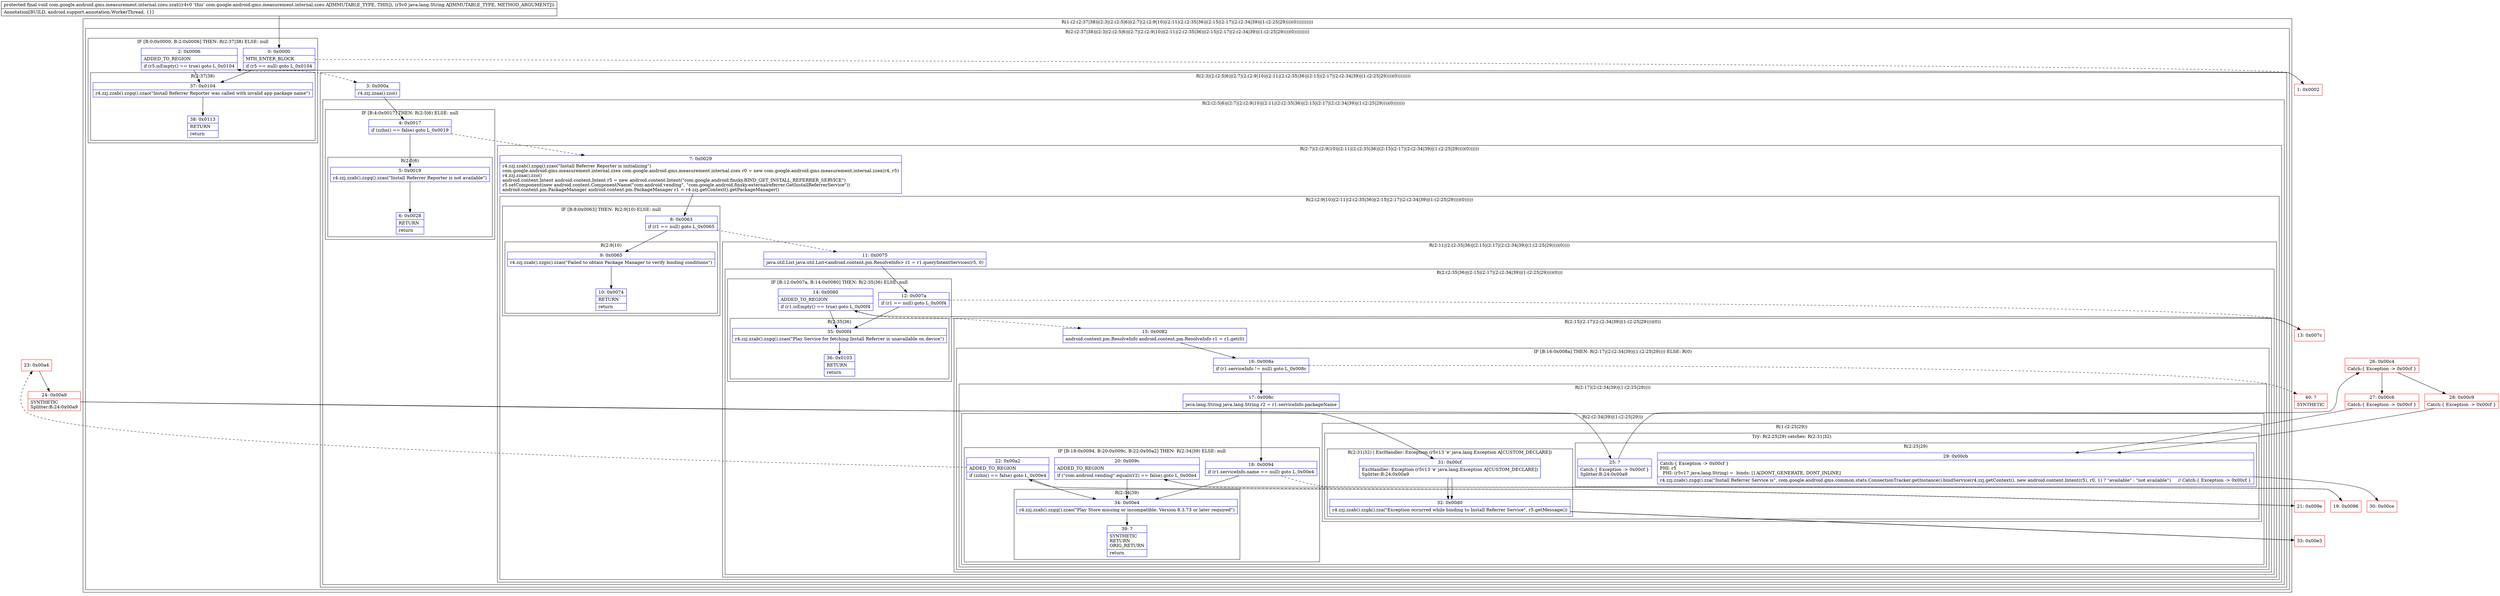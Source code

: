 digraph "CFG forcom.google.android.gms.measurement.internal.zzeu.zzat(Ljava\/lang\/String;)V" {
subgraph cluster_Region_1574156090 {
label = "R(1:(2:(2:37|38)|(2:3|(2:(2:5|6)|(2:7|(2:(2:9|10)|(2:11|(2:(2:35|36)|(2:15|(2:17|(2:(2:34|39)|(1:(2:25|29))))(0))))))))))";
node [shape=record,color=blue];
subgraph cluster_Region_910728731 {
label = "R(2:(2:37|38)|(2:3|(2:(2:5|6)|(2:7|(2:(2:9|10)|(2:11|(2:(2:35|36)|(2:15|(2:17|(2:(2:34|39)|(1:(2:25|29))))(0)))))))))";
node [shape=record,color=blue];
subgraph cluster_IfRegion_602057022 {
label = "IF [B:0:0x0000, B:2:0x0006] THEN: R(2:37|38) ELSE: null";
node [shape=record,color=blue];
Node_0 [shape=record,label="{0\:\ 0x0000|MTH_ENTER_BLOCK\l|if (r5 == null) goto L_0x0104\l}"];
Node_2 [shape=record,label="{2\:\ 0x0006|ADDED_TO_REGION\l|if (r5.isEmpty() == true) goto L_0x0104\l}"];
subgraph cluster_Region_923398569 {
label = "R(2:37|38)";
node [shape=record,color=blue];
Node_37 [shape=record,label="{37\:\ 0x0104|r4.zzj.zzab().zzgq().zzao(\"Install Referrer Reporter was called with invalid app package name\")\l}"];
Node_38 [shape=record,label="{38\:\ 0x0113|RETURN\l|return\l}"];
}
}
subgraph cluster_Region_1998846485 {
label = "R(2:3|(2:(2:5|6)|(2:7|(2:(2:9|10)|(2:11|(2:(2:35|36)|(2:15|(2:17|(2:(2:34|39)|(1:(2:25|29))))(0))))))))";
node [shape=record,color=blue];
Node_3 [shape=record,label="{3\:\ 0x000a|r4.zzj.zzaa().zzo()\l}"];
subgraph cluster_Region_90770092 {
label = "R(2:(2:5|6)|(2:7|(2:(2:9|10)|(2:11|(2:(2:35|36)|(2:15|(2:17|(2:(2:34|39)|(1:(2:25|29))))(0)))))))";
node [shape=record,color=blue];
subgraph cluster_IfRegion_871688294 {
label = "IF [B:4:0x0017] THEN: R(2:5|6) ELSE: null";
node [shape=record,color=blue];
Node_4 [shape=record,label="{4\:\ 0x0017|if (zzhn() == false) goto L_0x0019\l}"];
subgraph cluster_Region_1258865416 {
label = "R(2:5|6)";
node [shape=record,color=blue];
Node_5 [shape=record,label="{5\:\ 0x0019|r4.zzj.zzab().zzgq().zzao(\"Install Referrer Reporter is not available\")\l}"];
Node_6 [shape=record,label="{6\:\ 0x0028|RETURN\l|return\l}"];
}
}
subgraph cluster_Region_148615919 {
label = "R(2:7|(2:(2:9|10)|(2:11|(2:(2:35|36)|(2:15|(2:17|(2:(2:34|39)|(1:(2:25|29))))(0))))))";
node [shape=record,color=blue];
Node_7 [shape=record,label="{7\:\ 0x0029|r4.zzj.zzab().zzgq().zzao(\"Install Referrer Reporter is initializing\")\lcom.google.android.gms.measurement.internal.zzex com.google.android.gms.measurement.internal.zzex r0 = new com.google.android.gms.measurement.internal.zzex(r4, r5)\lr4.zzj.zzaa().zzo()\landroid.content.Intent android.content.Intent r5 = new android.content.Intent(\"com.google.android.finsky.BIND_GET_INSTALL_REFERRER_SERVICE\")\lr5.setComponent(new android.content.ComponentName(\"com.android.vending\", \"com.google.android.finsky.externalreferrer.GetInstallReferrerService\"))\landroid.content.pm.PackageManager android.content.pm.PackageManager r1 = r4.zzj.getContext().getPackageManager()\l}"];
subgraph cluster_Region_596867886 {
label = "R(2:(2:9|10)|(2:11|(2:(2:35|36)|(2:15|(2:17|(2:(2:34|39)|(1:(2:25|29))))(0)))))";
node [shape=record,color=blue];
subgraph cluster_IfRegion_1485633973 {
label = "IF [B:8:0x0063] THEN: R(2:9|10) ELSE: null";
node [shape=record,color=blue];
Node_8 [shape=record,label="{8\:\ 0x0063|if (r1 == null) goto L_0x0065\l}"];
subgraph cluster_Region_1851931034 {
label = "R(2:9|10)";
node [shape=record,color=blue];
Node_9 [shape=record,label="{9\:\ 0x0065|r4.zzj.zzab().zzgn().zzao(\"Failed to obtain Package Manager to verify binding conditions\")\l}"];
Node_10 [shape=record,label="{10\:\ 0x0074|RETURN\l|return\l}"];
}
}
subgraph cluster_Region_1240616615 {
label = "R(2:11|(2:(2:35|36)|(2:15|(2:17|(2:(2:34|39)|(1:(2:25|29))))(0))))";
node [shape=record,color=blue];
Node_11 [shape=record,label="{11\:\ 0x0075|java.util.List java.util.List\<android.content.pm.ResolveInfo\> r1 = r1.queryIntentServices(r5, 0)\l}"];
subgraph cluster_Region_2059492328 {
label = "R(2:(2:35|36)|(2:15|(2:17|(2:(2:34|39)|(1:(2:25|29))))(0)))";
node [shape=record,color=blue];
subgraph cluster_IfRegion_227898497 {
label = "IF [B:12:0x007a, B:14:0x0080] THEN: R(2:35|36) ELSE: null";
node [shape=record,color=blue];
Node_12 [shape=record,label="{12\:\ 0x007a|if (r1 == null) goto L_0x00f4\l}"];
Node_14 [shape=record,label="{14\:\ 0x0080|ADDED_TO_REGION\l|if (r1.isEmpty() == true) goto L_0x00f4\l}"];
subgraph cluster_Region_2002569019 {
label = "R(2:35|36)";
node [shape=record,color=blue];
Node_35 [shape=record,label="{35\:\ 0x00f4|r4.zzj.zzab().zzgq().zzao(\"Play Service for fetching Install Referrer is unavailable on device\")\l}"];
Node_36 [shape=record,label="{36\:\ 0x0103|RETURN\l|return\l}"];
}
}
subgraph cluster_Region_526256739 {
label = "R(2:15|(2:17|(2:(2:34|39)|(1:(2:25|29))))(0))";
node [shape=record,color=blue];
Node_15 [shape=record,label="{15\:\ 0x0082|android.content.pm.ResolveInfo android.content.pm.ResolveInfo r1 = r1.get(0)\l}"];
subgraph cluster_IfRegion_1149429849 {
label = "IF [B:16:0x008a] THEN: R(2:17|(2:(2:34|39)|(1:(2:25|29)))) ELSE: R(0)";
node [shape=record,color=blue];
Node_16 [shape=record,label="{16\:\ 0x008a|if (r1.serviceInfo != null) goto L_0x008c\l}"];
subgraph cluster_Region_2080170029 {
label = "R(2:17|(2:(2:34|39)|(1:(2:25|29))))";
node [shape=record,color=blue];
Node_17 [shape=record,label="{17\:\ 0x008c|java.lang.String java.lang.String r2 = r1.serviceInfo.packageName\l}"];
subgraph cluster_Region_1328453877 {
label = "R(2:(2:34|39)|(1:(2:25|29)))";
node [shape=record,color=blue];
subgraph cluster_IfRegion_1567339183 {
label = "IF [B:18:0x0094, B:20:0x009c, B:22:0x00a2] THEN: R(2:34|39) ELSE: null";
node [shape=record,color=blue];
Node_18 [shape=record,label="{18\:\ 0x0094|if (r1.serviceInfo.name == null) goto L_0x00e4\l}"];
Node_20 [shape=record,label="{20\:\ 0x009c|ADDED_TO_REGION\l|if (\"com.android.vending\".equals(r2) == false) goto L_0x00e4\l}"];
Node_22 [shape=record,label="{22\:\ 0x00a2|ADDED_TO_REGION\l|if (zzhn() == false) goto L_0x00e4\l}"];
subgraph cluster_Region_822068835 {
label = "R(2:34|39)";
node [shape=record,color=blue];
Node_34 [shape=record,label="{34\:\ 0x00e4|r4.zzj.zzab().zzgq().zzao(\"Play Store missing or incompatible. Version 8.3.73 or later required\")\l}"];
Node_39 [shape=record,label="{39\:\ ?|SYNTHETIC\lRETURN\lORIG_RETURN\l|return\l}"];
}
}
subgraph cluster_Region_1083299215 {
label = "R(1:(2:25|29))";
node [shape=record,color=blue];
subgraph cluster_TryCatchRegion_1374009273 {
label = "Try: R(2:25|29) catches: R(2:31|32)";
node [shape=record,color=blue];
subgraph cluster_Region_1189779062 {
label = "R(2:25|29)";
node [shape=record,color=blue];
Node_25 [shape=record,label="{25\:\ ?|Catch:\{ Exception \-\> 0x00cf \}\lSplitter:B:24:0x00a9\l}"];
Node_29 [shape=record,label="{29\:\ 0x00cb|Catch:\{ Exception \-\> 0x00cf \}\lPHI: r5 \l  PHI: (r5v17 java.lang.String) =  binds: [] A[DONT_GENERATE, DONT_INLINE]\l|r4.zzj.zzab().zzgq().zza(\"Install Referrer Service is\", com.google.android.gms.common.stats.ConnectionTracker.getInstance().bindService(r4.zzj.getContext(), new android.content.Intent(r5), r0, 1) ? \"available\" : \"not available\")     \/\/ Catch:\{ Exception \-\> 0x00cf \}\l}"];
}
subgraph cluster_Region_1790407744 {
label = "R(2:31|32) | ExcHandler: Exception (r5v13 'e' java.lang.Exception A[CUSTOM_DECLARE])\l";
node [shape=record,color=blue];
Node_31 [shape=record,label="{31\:\ 0x00cf|ExcHandler: Exception (r5v13 'e' java.lang.Exception A[CUSTOM_DECLARE])\lSplitter:B:24:0x00a9\l}"];
Node_32 [shape=record,label="{32\:\ 0x00d0|r4.zzj.zzab().zzgk().zza(\"Exception occurred while binding to Install Referrer Service\", r5.getMessage())\l}"];
}
}
}
}
}
subgraph cluster_Region_607480747 {
label = "R(0)";
node [shape=record,color=blue];
}
}
}
}
}
}
}
}
}
}
}
subgraph cluster_Region_1790407744 {
label = "R(2:31|32) | ExcHandler: Exception (r5v13 'e' java.lang.Exception A[CUSTOM_DECLARE])\l";
node [shape=record,color=blue];
Node_31 [shape=record,label="{31\:\ 0x00cf|ExcHandler: Exception (r5v13 'e' java.lang.Exception A[CUSTOM_DECLARE])\lSplitter:B:24:0x00a9\l}"];
Node_32 [shape=record,label="{32\:\ 0x00d0|r4.zzj.zzab().zzgk().zza(\"Exception occurred while binding to Install Referrer Service\", r5.getMessage())\l}"];
}
Node_1 [shape=record,color=red,label="{1\:\ 0x0002}"];
Node_13 [shape=record,color=red,label="{13\:\ 0x007c}"];
Node_19 [shape=record,color=red,label="{19\:\ 0x0096}"];
Node_21 [shape=record,color=red,label="{21\:\ 0x009e}"];
Node_23 [shape=record,color=red,label="{23\:\ 0x00a4}"];
Node_24 [shape=record,color=red,label="{24\:\ 0x00a9|SYNTHETIC\lSplitter:B:24:0x00a9\l}"];
Node_26 [shape=record,color=red,label="{26\:\ 0x00c4|Catch:\{ Exception \-\> 0x00cf \}\l}"];
Node_27 [shape=record,color=red,label="{27\:\ 0x00c6|Catch:\{ Exception \-\> 0x00cf \}\l}"];
Node_28 [shape=record,color=red,label="{28\:\ 0x00c9|Catch:\{ Exception \-\> 0x00cf \}\l}"];
Node_30 [shape=record,color=red,label="{30\:\ 0x00ce}"];
Node_33 [shape=record,color=red,label="{33\:\ 0x00e3}"];
Node_40 [shape=record,color=red,label="{40\:\ ?|SYNTHETIC\l}"];
MethodNode[shape=record,label="{protected final void com.google.android.gms.measurement.internal.zzeu.zzat((r4v0 'this' com.google.android.gms.measurement.internal.zzeu A[IMMUTABLE_TYPE, THIS]), (r5v0 java.lang.String A[IMMUTABLE_TYPE, METHOD_ARGUMENT]))  | Annotation[BUILD, android.support.annotation.WorkerThread, \{\}]\l}"];
MethodNode -> Node_0;
Node_0 -> Node_1[style=dashed];
Node_0 -> Node_37;
Node_2 -> Node_3[style=dashed];
Node_2 -> Node_37;
Node_37 -> Node_38;
Node_3 -> Node_4;
Node_4 -> Node_5;
Node_4 -> Node_7[style=dashed];
Node_5 -> Node_6;
Node_7 -> Node_8;
Node_8 -> Node_9;
Node_8 -> Node_11[style=dashed];
Node_9 -> Node_10;
Node_11 -> Node_12;
Node_12 -> Node_13[style=dashed];
Node_12 -> Node_35;
Node_14 -> Node_15[style=dashed];
Node_14 -> Node_35;
Node_35 -> Node_36;
Node_15 -> Node_16;
Node_16 -> Node_17;
Node_16 -> Node_40[style=dashed];
Node_17 -> Node_18;
Node_18 -> Node_19[style=dashed];
Node_18 -> Node_34;
Node_20 -> Node_21[style=dashed];
Node_20 -> Node_34;
Node_22 -> Node_23[style=dashed];
Node_22 -> Node_34;
Node_34 -> Node_39;
Node_25 -> Node_26;
Node_29 -> Node_30;
Node_31 -> Node_32;
Node_32 -> Node_33;
Node_31 -> Node_32;
Node_32 -> Node_33;
Node_1 -> Node_2;
Node_13 -> Node_14;
Node_19 -> Node_20;
Node_21 -> Node_22;
Node_23 -> Node_24;
Node_24 -> Node_25;
Node_24 -> Node_31;
Node_26 -> Node_27;
Node_26 -> Node_28;
Node_27 -> Node_29;
Node_28 -> Node_29;
}

